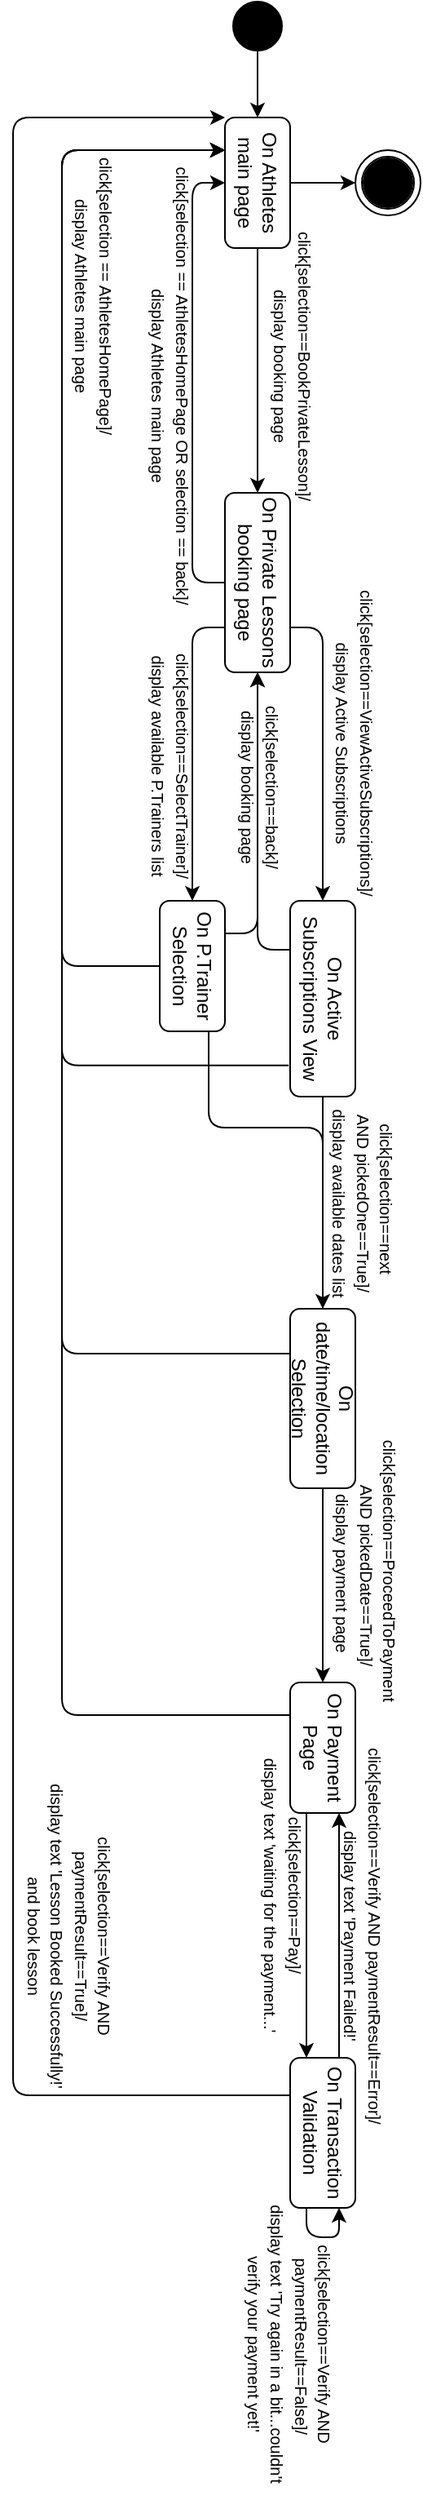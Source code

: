 <mxfile version="15.4.0" type="device"><diagram id="VKzqn1_UlQqwkIf8ZsCU" name="Pagina-1"><mxGraphModel dx="6648" dy="3280" grid="1" gridSize="10" guides="1" tooltips="1" connect="1" arrows="1" fold="1" page="1" pageScale="1.31" pageWidth="827" pageHeight="1169" math="0" shadow="0"><root><mxCell id="0"/><mxCell id="1" parent="0"/><mxCell id="RyyrUJl-SY1WzH_X6YU9-58" value="" style="group;rotation=90;" parent="1" vertex="1" connectable="0"><mxGeometry x="-270" y="640" width="1530" height="250" as="geometry"/></mxCell><mxCell id="RyyrUJl-SY1WzH_X6YU9-5" value="" style="ellipse;whiteSpace=wrap;html=1;aspect=fixed;fillColor=#000000;rounded=1;rotation=90;" parent="RyyrUJl-SY1WzH_X6YU9-58" vertex="1"><mxGeometry x="775" y="-640" width="30" height="30" as="geometry"/></mxCell><mxCell id="RyyrUJl-SY1WzH_X6YU9-6" value="On Athletes main page" style="whiteSpace=wrap;html=1;rounded=1;rotation=90;" parent="RyyrUJl-SY1WzH_X6YU9-58" vertex="1"><mxGeometry x="750" y="-549" width="80" height="40" as="geometry"/></mxCell><mxCell id="RyyrUJl-SY1WzH_X6YU9-7" value="" style="edgeStyle=orthogonalEdgeStyle;orthogonalLoop=1;jettySize=auto;html=1;exitX=1;exitY=0.5;exitDx=0;exitDy=0;" parent="RyyrUJl-SY1WzH_X6YU9-58" source="RyyrUJl-SY1WzH_X6YU9-5" target="RyyrUJl-SY1WzH_X6YU9-6" edge="1"><mxGeometry x="890" y="-640" as="geometry"><mxPoint x="790" y="-610" as="sourcePoint"/></mxGeometry></mxCell><mxCell id="RyyrUJl-SY1WzH_X6YU9-12" style="edgeStyle=orthogonalEdgeStyle;orthogonalLoop=1;jettySize=auto;html=1;exitX=0.5;exitY=1;exitDx=0;exitDy=0;entryX=0.5;entryY=1;entryDx=0;entryDy=0;" parent="RyyrUJl-SY1WzH_X6YU9-58" source="RyyrUJl-SY1WzH_X6YU9-8" target="RyyrUJl-SY1WzH_X6YU9-6" edge="1"><mxGeometry x="890" y="-640" as="geometry"/></mxCell><mxCell id="RyyrUJl-SY1WzH_X6YU9-8" value="On Private Lessons booking page" style="whiteSpace=wrap;html=1;rounded=1;rotation=90;" parent="RyyrUJl-SY1WzH_X6YU9-58" vertex="1"><mxGeometry x="735" y="-304" width="110" height="40" as="geometry"/></mxCell><mxCell id="RyyrUJl-SY1WzH_X6YU9-9" style="edgeStyle=orthogonalEdgeStyle;orthogonalLoop=1;jettySize=auto;html=1;exitX=1;exitY=0.5;exitDx=0;exitDy=0;entryX=0;entryY=0.5;entryDx=0;entryDy=0;" parent="RyyrUJl-SY1WzH_X6YU9-58" source="RyyrUJl-SY1WzH_X6YU9-6" target="RyyrUJl-SY1WzH_X6YU9-8" edge="1"><mxGeometry x="890" y="-640" as="geometry"/></mxCell><mxCell id="RyyrUJl-SY1WzH_X6YU9-10" value="&lt;font style=&quot;font-size: 10px&quot;&gt;click[selection==BookPrivateLesson]/&lt;br&gt;display booking page&lt;/font&gt;" style="text;html=1;align=center;verticalAlign=middle;resizable=0;points=[];autosize=1;strokeColor=none;fillColor=none;rounded=1;rotation=90;" parent="RyyrUJl-SY1WzH_X6YU9-58" vertex="1"><mxGeometry x="722" y="-437" width="180" height="40" as="geometry"/></mxCell><mxCell id="RyyrUJl-SY1WzH_X6YU9-13" value="&lt;font style=&quot;font-size: 10px&quot;&gt;click[selection == AthletesHomePage OR selection == back]/&lt;br&gt;display Athletes main page&lt;/font&gt;" style="text;html=1;align=center;verticalAlign=middle;resizable=0;points=[];autosize=1;strokeColor=none;fillColor=none;rounded=1;rotation=90;" parent="RyyrUJl-SY1WzH_X6YU9-58" vertex="1"><mxGeometry x="597" y="-425" width="280" height="40" as="geometry"/></mxCell><mxCell id="RyyrUJl-SY1WzH_X6YU9-20" style="edgeStyle=orthogonalEdgeStyle;orthogonalLoop=1;jettySize=auto;html=1;exitX=0.841;exitY=1.022;exitDx=0;exitDy=0;exitPerimeter=0;" parent="RyyrUJl-SY1WzH_X6YU9-58" source="RyyrUJl-SY1WzH_X6YU9-14" edge="1"><mxGeometry x="890" y="-640" as="geometry"><mxPoint x="810" y="11" as="sourcePoint"/><mxPoint x="770" y="-549" as="targetPoint"/><Array as="points"><mxPoint x="670" y="12"/><mxPoint x="670" y="-549"/></Array></mxGeometry></mxCell><mxCell id="RyyrUJl-SY1WzH_X6YU9-25" style="edgeStyle=orthogonalEdgeStyle;orthogonalLoop=1;jettySize=auto;html=1;exitX=0.25;exitY=1;exitDx=0;exitDy=0;entryX=1;entryY=0.5;entryDx=0;entryDy=0;" parent="RyyrUJl-SY1WzH_X6YU9-58" source="RyyrUJl-SY1WzH_X6YU9-14" target="RyyrUJl-SY1WzH_X6YU9-8" edge="1"><mxGeometry x="890" y="-640" as="geometry"/></mxCell><mxCell id="RyyrUJl-SY1WzH_X6YU9-54" style="edgeStyle=orthogonalEdgeStyle;rounded=0;orthogonalLoop=1;jettySize=auto;html=1;exitX=1;exitY=0.5;exitDx=0;exitDy=0;" parent="RyyrUJl-SY1WzH_X6YU9-58" source="RyyrUJl-SY1WzH_X6YU9-14" edge="1"><mxGeometry relative="1" as="geometry"><mxPoint x="830" y="200" as="targetPoint"/></mxGeometry></mxCell><mxCell id="RyyrUJl-SY1WzH_X6YU9-14" value="On Active Subscriptions View" style="whiteSpace=wrap;html=1;rounded=1;rotation=90;" parent="RyyrUJl-SY1WzH_X6YU9-58" vertex="1"><mxGeometry x="770" y="-49" width="120" height="40" as="geometry"/></mxCell><mxCell id="RyyrUJl-SY1WzH_X6YU9-16" style="edgeStyle=orthogonalEdgeStyle;orthogonalLoop=1;jettySize=auto;html=1;exitX=0.75;exitY=0;exitDx=0;exitDy=0;" parent="RyyrUJl-SY1WzH_X6YU9-58" source="RyyrUJl-SY1WzH_X6YU9-8" target="RyyrUJl-SY1WzH_X6YU9-14" edge="1"><mxGeometry x="890" y="-640" as="geometry"/></mxCell><mxCell id="RyyrUJl-SY1WzH_X6YU9-21" style="edgeStyle=orthogonalEdgeStyle;orthogonalLoop=1;jettySize=auto;html=1;exitX=0.5;exitY=1;exitDx=0;exitDy=0;entryX=0.25;entryY=1;entryDx=0;entryDy=0;" parent="RyyrUJl-SY1WzH_X6YU9-58" source="RyyrUJl-SY1WzH_X6YU9-15" target="RyyrUJl-SY1WzH_X6YU9-6" edge="1"><mxGeometry x="890" y="-640" as="geometry"><mxPoint x="740" y="-579" as="targetPoint"/><Array as="points"><mxPoint x="670" y="-49"/><mxPoint x="670" y="-549"/></Array></mxGeometry></mxCell><mxCell id="RyyrUJl-SY1WzH_X6YU9-23" style="edgeStyle=orthogonalEdgeStyle;orthogonalLoop=1;jettySize=auto;html=1;exitX=0.25;exitY=0;exitDx=0;exitDy=0;entryX=1;entryY=0.5;entryDx=0;entryDy=0;" parent="RyyrUJl-SY1WzH_X6YU9-58" source="RyyrUJl-SY1WzH_X6YU9-15" target="RyyrUJl-SY1WzH_X6YU9-8" edge="1"><mxGeometry x="890" y="-640" as="geometry"/></mxCell><mxCell id="RyyrUJl-SY1WzH_X6YU9-15" value="On P.Trainer Selection" style="whiteSpace=wrap;html=1;rounded=1;rotation=90;" parent="RyyrUJl-SY1WzH_X6YU9-58" vertex="1"><mxGeometry x="710" y="-69" width="80" height="40" as="geometry"/></mxCell><mxCell id="RyyrUJl-SY1WzH_X6YU9-17" style="edgeStyle=orthogonalEdgeStyle;orthogonalLoop=1;jettySize=auto;html=1;exitX=0.75;exitY=1;exitDx=0;exitDy=0;entryX=0;entryY=0.5;entryDx=0;entryDy=0;" parent="RyyrUJl-SY1WzH_X6YU9-58" source="RyyrUJl-SY1WzH_X6YU9-8" target="RyyrUJl-SY1WzH_X6YU9-15" edge="1"><mxGeometry x="890" y="-640" as="geometry"/></mxCell><mxCell id="RyyrUJl-SY1WzH_X6YU9-18" value="&lt;font style=&quot;font-size: 10px&quot;&gt;click[selection==ViewActiveSubscriptions]/&lt;br&gt;display Active Subscriptions&lt;/font&gt;" style="text;html=1;align=center;verticalAlign=middle;resizable=0;points=[];autosize=1;strokeColor=none;fillColor=none;rounded=1;rotation=90;" parent="RyyrUJl-SY1WzH_X6YU9-58" vertex="1"><mxGeometry x="750" y="-206" width="200" height="40" as="geometry"/></mxCell><mxCell id="RyyrUJl-SY1WzH_X6YU9-19" value="&lt;font style=&quot;font-size: 10px&quot;&gt;click[selection==SelectTrainer]/&lt;br&gt;display available P.Trainers list&lt;/font&gt;" style="text;html=1;align=center;verticalAlign=middle;resizable=0;points=[];autosize=1;strokeColor=none;fillColor=none;rounded=1;rotation=90;" parent="RyyrUJl-SY1WzH_X6YU9-58" vertex="1"><mxGeometry x="662" y="-192" width="150" height="40" as="geometry"/></mxCell><mxCell id="RyyrUJl-SY1WzH_X6YU9-22" value="&lt;font style=&quot;font-size: 10px&quot;&gt;click[selection == AthletesHomePage]/&lt;br&gt;display Athletes main page&lt;/font&gt;" style="text;html=1;align=center;verticalAlign=middle;resizable=0;points=[];autosize=1;strokeColor=none;fillColor=none;rounded=1;rotation=90;" parent="RyyrUJl-SY1WzH_X6YU9-58" vertex="1"><mxGeometry x="595" y="-480" width="190" height="40" as="geometry"/></mxCell><mxCell id="RyyrUJl-SY1WzH_X6YU9-26" value="&lt;font style=&quot;font-size: 10px&quot;&gt;click[selection==back]/&lt;br&gt;display booking page&lt;/font&gt;" style="text;html=1;align=center;verticalAlign=middle;resizable=0;points=[];autosize=1;strokeColor=none;fillColor=none;rounded=1;rotation=90;" parent="RyyrUJl-SY1WzH_X6YU9-58" vertex="1"><mxGeometry x="732" y="-179" width="120" height="40" as="geometry"/></mxCell><mxCell id="RyyrUJl-SY1WzH_X6YU9-31" style="edgeStyle=orthogonalEdgeStyle;orthogonalLoop=1;jettySize=auto;html=1;exitX=0.25;exitY=1;exitDx=0;exitDy=0;entryX=0.25;entryY=1;entryDx=0;entryDy=0;" parent="RyyrUJl-SY1WzH_X6YU9-58" source="RyyrUJl-SY1WzH_X6YU9-29" target="RyyrUJl-SY1WzH_X6YU9-6" edge="1"><mxGeometry x="890" y="-640" as="geometry"><Array as="points"><mxPoint x="670" y="189"/><mxPoint x="670" y="-549"/></Array></mxGeometry></mxCell><mxCell id="RyyrUJl-SY1WzH_X6YU9-29" value="On date/time/location Selection" style="whiteSpace=wrap;html=1;rounded=1;rotation=90;" parent="RyyrUJl-SY1WzH_X6YU9-58" vertex="1"><mxGeometry x="775" y="196" width="110" height="40" as="geometry"/></mxCell><mxCell id="RyyrUJl-SY1WzH_X6YU9-27" style="edgeStyle=orthogonalEdgeStyle;orthogonalLoop=1;jettySize=auto;html=1;exitX=1;exitY=0.25;exitDx=0;exitDy=0;entryX=0;entryY=0.5;entryDx=0;entryDy=0;" parent="RyyrUJl-SY1WzH_X6YU9-58" source="RyyrUJl-SY1WzH_X6YU9-15" target="RyyrUJl-SY1WzH_X6YU9-29" edge="1"><mxGeometry x="890" y="-640" as="geometry"><mxPoint x="730" y="111" as="targetPoint"/><Array as="points"><mxPoint x="760" y="50"/><mxPoint x="830" y="50"/></Array></mxGeometry></mxCell><mxCell id="RyyrUJl-SY1WzH_X6YU9-30" value="&lt;font style=&quot;font-size: 10px&quot;&gt;click[selection==next&amp;nbsp;&amp;nbsp;&lt;br&gt;AND pickedOne==True]/&lt;br&gt;display available dates list&lt;/font&gt;" style="text;html=1;align=center;verticalAlign=middle;resizable=0;points=[];autosize=1;strokeColor=none;fillColor=none;rounded=1;rotation=90;" parent="RyyrUJl-SY1WzH_X6YU9-58" vertex="1"><mxGeometry x="790" y="71" width="130" height="50" as="geometry"/></mxCell><mxCell id="RyyrUJl-SY1WzH_X6YU9-42" style="edgeStyle=orthogonalEdgeStyle;orthogonalLoop=1;jettySize=auto;html=1;exitX=0.25;exitY=1;exitDx=0;exitDy=0;entryX=0.25;entryY=1;entryDx=0;entryDy=0;" parent="RyyrUJl-SY1WzH_X6YU9-58" source="RyyrUJl-SY1WzH_X6YU9-33" target="RyyrUJl-SY1WzH_X6YU9-6" edge="1"><mxGeometry x="890" y="-640" as="geometry"><Array as="points"><mxPoint x="670" y="410"/><mxPoint x="670" y="-549"/></Array></mxGeometry></mxCell><mxCell id="RyyrUJl-SY1WzH_X6YU9-33" value="On Payment Page" style="whiteSpace=wrap;html=1;rounded=1;rotation=90;" parent="RyyrUJl-SY1WzH_X6YU9-58" vertex="1"><mxGeometry x="790" y="410" width="80" height="40" as="geometry"/></mxCell><mxCell id="RyyrUJl-SY1WzH_X6YU9-36" style="edgeStyle=orthogonalEdgeStyle;orthogonalLoop=1;jettySize=auto;html=1;exitX=1;exitY=0.5;exitDx=0;exitDy=0;entryX=0;entryY=0.5;entryDx=0;entryDy=0;" parent="RyyrUJl-SY1WzH_X6YU9-58" source="RyyrUJl-SY1WzH_X6YU9-29" target="RyyrUJl-SY1WzH_X6YU9-33" edge="1"><mxGeometry x="890" y="-640" as="geometry"><Array as="points"/></mxGeometry></mxCell><mxCell id="RyyrUJl-SY1WzH_X6YU9-34" value="" style="ellipse;shape=doubleEllipse;whiteSpace=wrap;html=1;aspect=fixed;rounded=1;rotation=90;" parent="RyyrUJl-SY1WzH_X6YU9-58" vertex="1"><mxGeometry x="850" y="-549" width="40" height="40" as="geometry"/></mxCell><mxCell id="RyyrUJl-SY1WzH_X6YU9-49" style="edgeStyle=orthogonalEdgeStyle;orthogonalLoop=1;jettySize=auto;html=1;exitX=0.5;exitY=0;exitDx=0;exitDy=0;entryX=0.5;entryY=1;entryDx=0;entryDy=0;" parent="RyyrUJl-SY1WzH_X6YU9-58" source="RyyrUJl-SY1WzH_X6YU9-6" target="RyyrUJl-SY1WzH_X6YU9-34" edge="1"><mxGeometry x="890" y="-640" as="geometry"/></mxCell><mxCell id="RyyrUJl-SY1WzH_X6YU9-35" value="" style="ellipse;whiteSpace=wrap;html=1;aspect=fixed;fillColor=#000000;rounded=1;rotation=90;" parent="RyyrUJl-SY1WzH_X6YU9-58" vertex="1"><mxGeometry x="855" y="-544" width="30" height="30" as="geometry"/></mxCell><mxCell id="RyyrUJl-SY1WzH_X6YU9-37" value="&lt;font style=&quot;font-size: 10px&quot;&gt;click[selection==ProceedToPayment&amp;nbsp;&amp;nbsp;&lt;br&gt;AND pickedDate==True]/&lt;br&gt;display payment page&amp;nbsp;&lt;/font&gt;" style="text;html=1;align=center;verticalAlign=middle;resizable=0;points=[];autosize=1;strokeColor=none;fillColor=none;rounded=1;rotation=90;" parent="RyyrUJl-SY1WzH_X6YU9-58" vertex="1"><mxGeometry x="767" y="299" width="180" height="50" as="geometry"/></mxCell><mxCell id="RyyrUJl-SY1WzH_X6YU9-43" style="edgeStyle=orthogonalEdgeStyle;orthogonalLoop=1;jettySize=auto;html=1;exitX=0.25;exitY=1;exitDx=0;exitDy=0;entryX=0;entryY=1;entryDx=0;entryDy=0;" parent="RyyrUJl-SY1WzH_X6YU9-58" source="RyyrUJl-SY1WzH_X6YU9-38" target="RyyrUJl-SY1WzH_X6YU9-6" edge="1"><mxGeometry x="890" y="-640" as="geometry"><Array as="points"><mxPoint x="640" y="643"/><mxPoint x="640" y="-569"/></Array></mxGeometry></mxCell><mxCell id="RyyrUJl-SY1WzH_X6YU9-47" style="edgeStyle=orthogonalEdgeStyle;orthogonalLoop=1;jettySize=auto;html=1;exitX=0;exitY=0.25;exitDx=0;exitDy=0;entryX=1;entryY=0.25;entryDx=0;entryDy=0;" parent="RyyrUJl-SY1WzH_X6YU9-58" source="RyyrUJl-SY1WzH_X6YU9-38" target="RyyrUJl-SY1WzH_X6YU9-33" edge="1"><mxGeometry x="890" y="-640" as="geometry"><Array as="points"><mxPoint x="840" y="561"/><mxPoint x="840" y="561"/></Array></mxGeometry></mxCell><mxCell id="RyyrUJl-SY1WzH_X6YU9-38" value="On Transaction Validation" style="whiteSpace=wrap;html=1;rounded=1;rotation=90;" parent="RyyrUJl-SY1WzH_X6YU9-58" vertex="1"><mxGeometry x="784" y="646" width="92" height="40" as="geometry"/></mxCell><mxCell id="RyyrUJl-SY1WzH_X6YU9-40" value="&lt;font style=&quot;font-size: 10px&quot;&gt;click[selection==Pay]/&lt;br&gt;display text 'waiting for the payment...'&lt;/font&gt;" style="text;html=1;align=center;verticalAlign=middle;resizable=0;points=[];autosize=1;strokeColor=none;fillColor=none;rounded=1;rotation=90;" parent="RyyrUJl-SY1WzH_X6YU9-58" vertex="1"><mxGeometry x="716" y="500" width="180" height="40" as="geometry"/></mxCell><mxCell id="RyyrUJl-SY1WzH_X6YU9-44" value="&lt;font style=&quot;font-size: 10px&quot;&gt;click[selection==Verify AND &lt;br&gt;paymentResult==True]/&lt;br&gt;display text 'Lesson Booked Successfully!' &lt;br&gt;and book lesson&lt;/font&gt;" style="text;html=1;align=center;verticalAlign=middle;resizable=0;points=[];autosize=1;strokeColor=none;fillColor=none;rounded=1;rotation=90;" parent="RyyrUJl-SY1WzH_X6YU9-58" vertex="1"><mxGeometry x="575" y="510" width="200" height="70" as="geometry"/></mxCell><mxCell id="RyyrUJl-SY1WzH_X6YU9-57" style="edgeStyle=orthogonalEdgeStyle;rounded=0;orthogonalLoop=1;jettySize=auto;html=1;exitX=1;exitY=0.75;exitDx=0;exitDy=0;entryX=0;entryY=0.75;entryDx=0;entryDy=0;" parent="RyyrUJl-SY1WzH_X6YU9-58" source="RyyrUJl-SY1WzH_X6YU9-33" target="RyyrUJl-SY1WzH_X6YU9-38" edge="1"><mxGeometry relative="1" as="geometry"/></mxCell><mxCell id="RyyrUJl-SY1WzH_X6YU9-45" style="edgeStyle=orthogonalEdgeStyle;orthogonalLoop=1;jettySize=auto;html=1;exitX=1;exitY=0.75;exitDx=0;exitDy=0;entryX=1;entryY=0.25;entryDx=0;entryDy=0;" parent="RyyrUJl-SY1WzH_X6YU9-58" source="RyyrUJl-SY1WzH_X6YU9-38" target="RyyrUJl-SY1WzH_X6YU9-38" edge="1"><mxGeometry x="890" y="-640" as="geometry"><Array as="points"><mxPoint x="820" y="730"/><mxPoint x="840" y="730"/></Array></mxGeometry></mxCell><mxCell id="RyyrUJl-SY1WzH_X6YU9-46" value="&lt;font style=&quot;font-size: 10px&quot;&gt;click[selection==Verify AND&lt;br&gt;&amp;nbsp;paymentResult==False]/&lt;br&gt;display text 'Try again in a bit...couldn't &lt;br&gt;verify your payment yet!'&lt;/font&gt;" style="text;html=1;align=center;verticalAlign=middle;resizable=0;points=[];autosize=1;strokeColor=none;fillColor=none;rounded=1;rotation=90;" parent="RyyrUJl-SY1WzH_X6YU9-58" vertex="1"><mxGeometry x="715" y="760" width="190" height="70" as="geometry"/></mxCell><mxCell id="RyyrUJl-SY1WzH_X6YU9-48" value="&lt;font style=&quot;font-size: 10px&quot;&gt;click[selection==Verify AND paymentResult==Error]/&lt;br&gt;display text 'Payment Failed!'&lt;/font&gt;" style="text;html=1;align=center;verticalAlign=middle;resizable=0;points=[];autosize=1;strokeColor=none;fillColor=none;rounded=1;rotation=90;" parent="RyyrUJl-SY1WzH_X6YU9-58" vertex="1"><mxGeometry x="730" y="525" width="250" height="40" as="geometry"/></mxCell></root></mxGraphModel></diagram></mxfile>